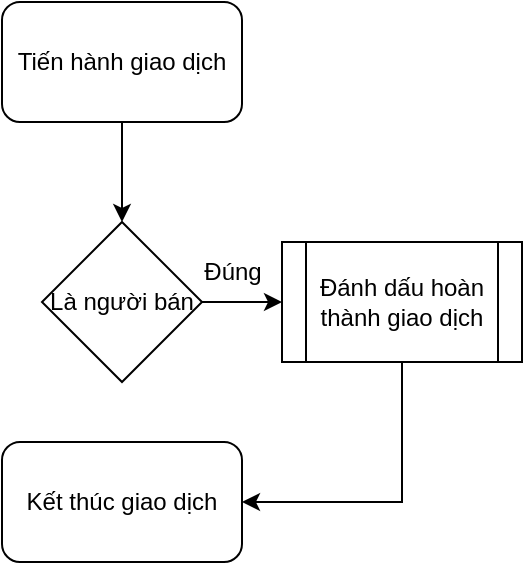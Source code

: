 <mxfile version="26.2.2">
  <diagram name="Page-1" id="W0ZpQbHQFG-KvlqE9xdm">
    <mxGraphModel dx="1428" dy="849" grid="1" gridSize="10" guides="1" tooltips="1" connect="1" arrows="1" fold="1" page="1" pageScale="1" pageWidth="827" pageHeight="1169" math="0" shadow="0">
      <root>
        <mxCell id="0" />
        <mxCell id="1" parent="0" />
        <mxCell id="S-Fzaa0cwpdEp3g4jpsq-25" style="edgeStyle=orthogonalEdgeStyle;rounded=0;orthogonalLoop=1;jettySize=auto;html=1;exitX=0.5;exitY=1;exitDx=0;exitDy=0;entryX=0.5;entryY=0;entryDx=0;entryDy=0;" edge="1" parent="1" source="S-Fzaa0cwpdEp3g4jpsq-1" target="S-Fzaa0cwpdEp3g4jpsq-10">
          <mxGeometry relative="1" as="geometry" />
        </mxCell>
        <mxCell id="S-Fzaa0cwpdEp3g4jpsq-1" value="Tiến hành giao dịch" style="rounded=1;whiteSpace=wrap;html=1;" vertex="1" parent="1">
          <mxGeometry x="350" y="30" width="120" height="60" as="geometry" />
        </mxCell>
        <mxCell id="S-Fzaa0cwpdEp3g4jpsq-2" value="Kết thúc giao dịch" style="rounded=1;whiteSpace=wrap;html=1;" vertex="1" parent="1">
          <mxGeometry x="350" y="250" width="120" height="60" as="geometry" />
        </mxCell>
        <mxCell id="S-Fzaa0cwpdEp3g4jpsq-16" style="edgeStyle=orthogonalEdgeStyle;rounded=0;orthogonalLoop=1;jettySize=auto;html=1;exitX=0.5;exitY=1;exitDx=0;exitDy=0;entryX=1;entryY=0.5;entryDx=0;entryDy=0;" edge="1" parent="1" source="S-Fzaa0cwpdEp3g4jpsq-4" target="S-Fzaa0cwpdEp3g4jpsq-2">
          <mxGeometry relative="1" as="geometry" />
        </mxCell>
        <mxCell id="S-Fzaa0cwpdEp3g4jpsq-4" value="Đánh dấu hoàn thành giao dịch" style="shape=process;whiteSpace=wrap;html=1;backgroundOutline=1;" vertex="1" parent="1">
          <mxGeometry x="490" y="150" width="120" height="60" as="geometry" />
        </mxCell>
        <mxCell id="S-Fzaa0cwpdEp3g4jpsq-13" style="edgeStyle=orthogonalEdgeStyle;rounded=0;orthogonalLoop=1;jettySize=auto;html=1;exitX=1;exitY=0.5;exitDx=0;exitDy=0;entryX=0;entryY=0.5;entryDx=0;entryDy=0;" edge="1" parent="1" source="S-Fzaa0cwpdEp3g4jpsq-10" target="S-Fzaa0cwpdEp3g4jpsq-4">
          <mxGeometry relative="1" as="geometry" />
        </mxCell>
        <mxCell id="S-Fzaa0cwpdEp3g4jpsq-10" value="Là người bán" style="rhombus;whiteSpace=wrap;html=1;" vertex="1" parent="1">
          <mxGeometry x="370" y="140" width="80" height="80" as="geometry" />
        </mxCell>
        <mxCell id="S-Fzaa0cwpdEp3g4jpsq-21" value="Đúng" style="text;html=1;align=center;verticalAlign=middle;resizable=0;points=[];autosize=1;strokeColor=none;fillColor=none;" vertex="1" parent="1">
          <mxGeometry x="440" y="150" width="50" height="30" as="geometry" />
        </mxCell>
      </root>
    </mxGraphModel>
  </diagram>
</mxfile>
